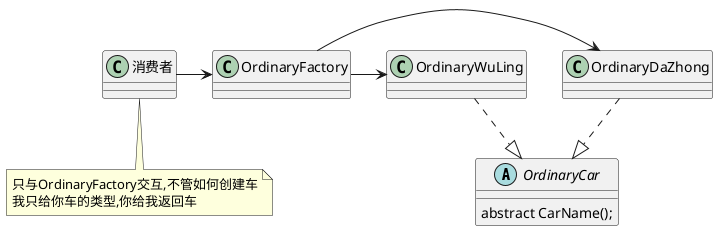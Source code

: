 @startuml

abstract OrdinaryCar{
    abstract CarName();
}

OrdinaryDaZhong ..|> OrdinaryCar

OrdinaryWuLing ..|> OrdinaryCar

OrdinaryFactory ->OrdinaryDaZhong

OrdinaryFactory ->OrdinaryWuLing

消费者 -> OrdinaryFactory

class 消费者
note bottom :只与OrdinaryFactory交互,不管如何创建车\n我只给你车的类型,你给我返回车

@enduml